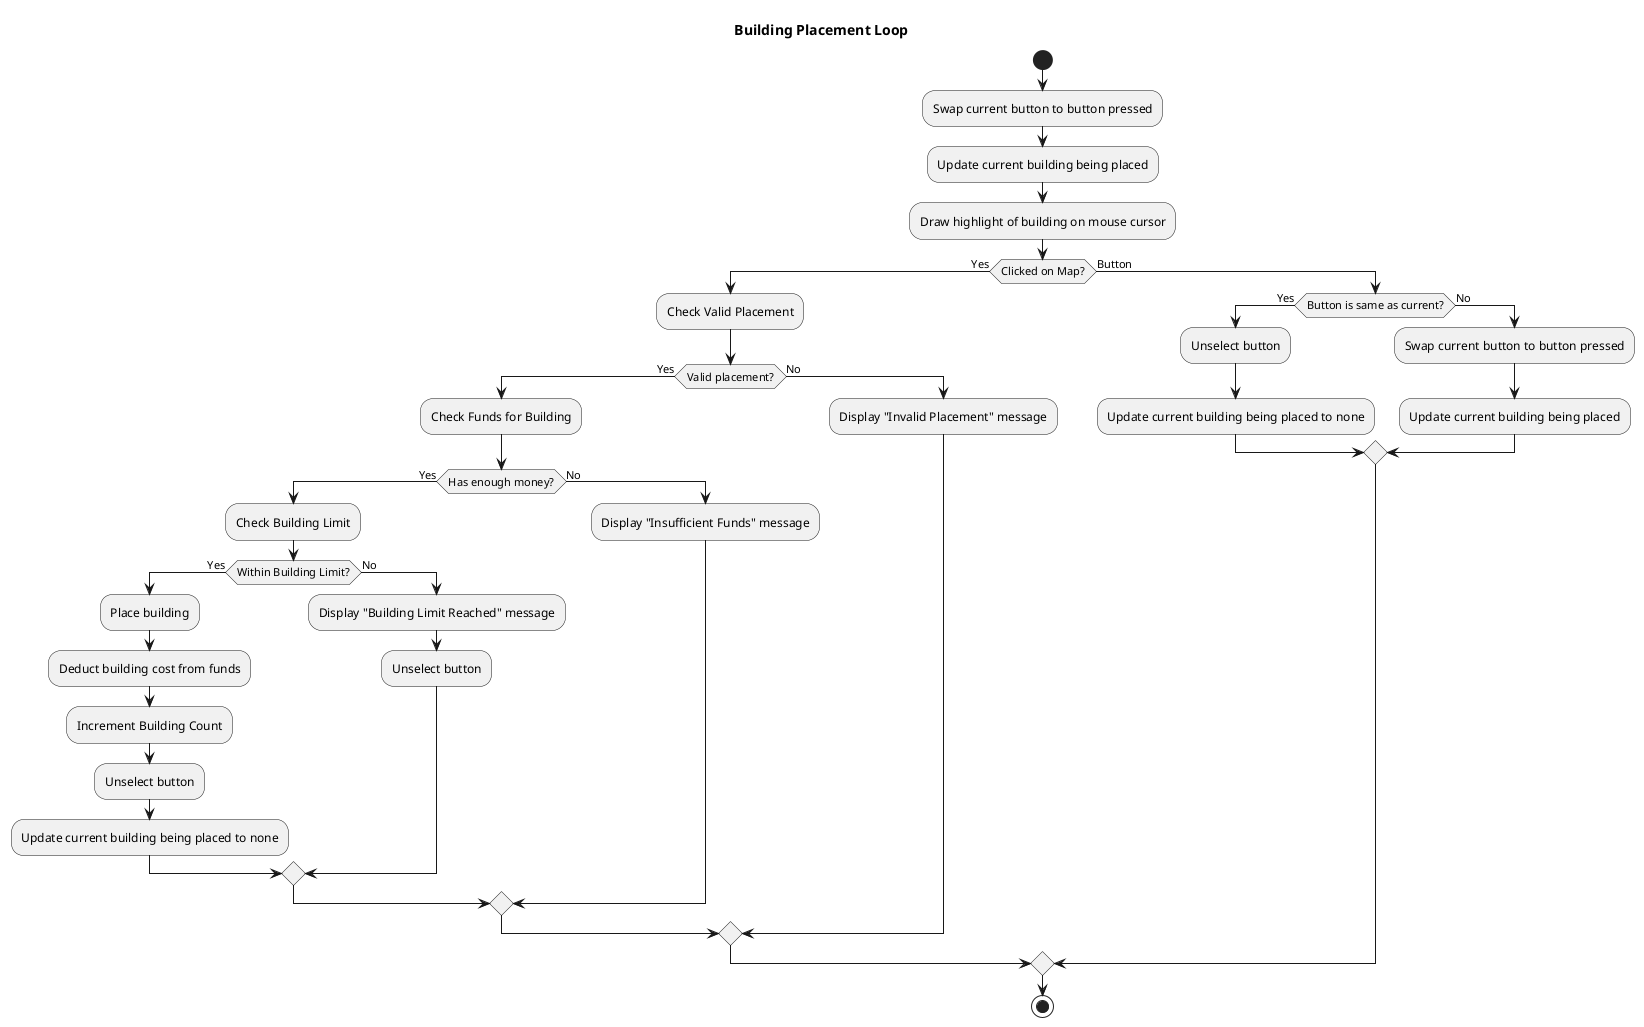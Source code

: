 @startuml
title Building Placement Loop

start

:Swap current button to button pressed;
:Update current building being placed;
:Draw highlight of building on mouse cursor;

if (Clicked on Map?) then (Yes)
    :Check Valid Placement;
    if (Valid placement?) then (Yes)
        :Check Funds for Building;
        if (Has enough money?) then (Yes)
            :Check Building Limit;
            if (Within Building Limit?) then (Yes)
                :Place building;
                :Deduct building cost from funds;
                :Increment Building Count;
                :Unselect button;
                :Update current building being placed to none;
            else (No)
                :Display "Building Limit Reached" message;
                :Unselect button;
            endif
        else (No)
            :Display "Insufficient Funds" message;
        endif
    else (No)
        :Display "Invalid Placement" message;
    endif
else (Button)
    if (Button is same as current?) then (Yes)
        :Unselect button;
        :Update current building being placed to none;
    else (No)
        :Swap current button to button pressed;
        :Update current building being placed;
    endif
endif

stop
@enduml

